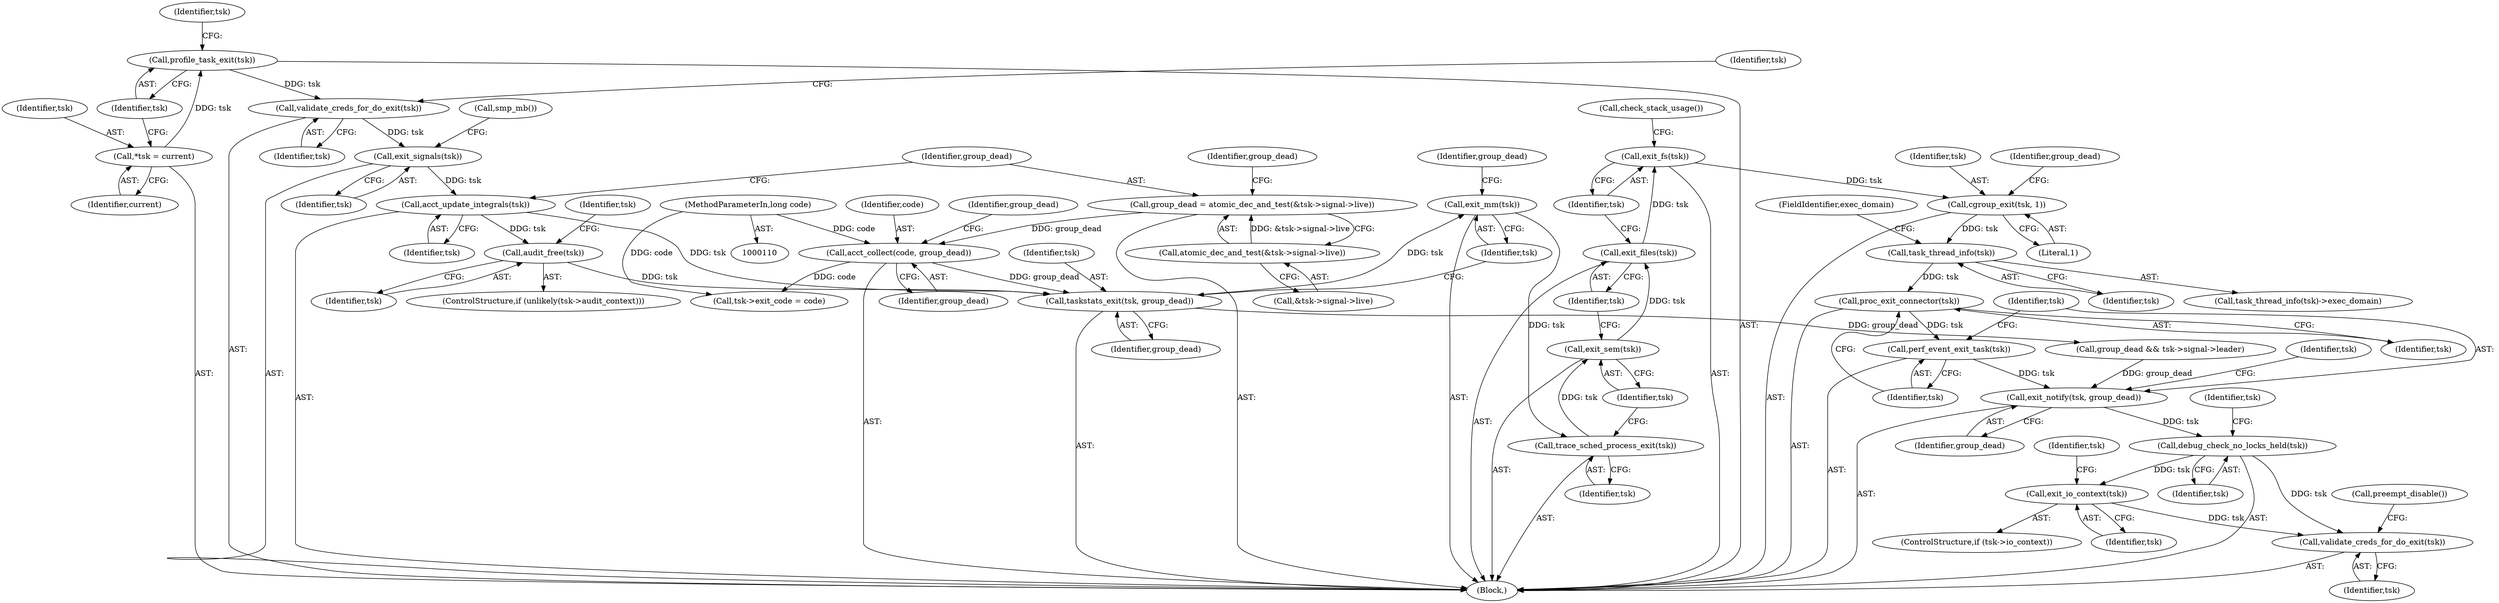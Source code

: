 digraph "0_linux_b69f2292063d2caf37ca9aec7d63ded203701bf3_0@API" {
"1000263" [label="(Call,task_thread_info(tsk))"];
"1000247" [label="(Call,cgroup_exit(tsk, 1))"];
"1000243" [label="(Call,exit_fs(tsk))"];
"1000241" [label="(Call,exit_files(tsk))"];
"1000239" [label="(Call,exit_sem(tsk))"];
"1000237" [label="(Call,trace_sched_process_exit(tsk))"];
"1000232" [label="(Call,exit_mm(tsk))"];
"1000229" [label="(Call,taskstats_exit(tsk, group_dead))"];
"1000222" [label="(Call,audit_free(tsk))"];
"1000172" [label="(Call,acct_update_integrals(tsk))"];
"1000161" [label="(Call,exit_signals(tsk))"];
"1000142" [label="(Call,validate_creds_for_do_exit(tsk))"];
"1000118" [label="(Call,profile_task_exit(tsk))"];
"1000114" [label="(Call,*tsk = current)"];
"1000211" [label="(Call,acct_collect(code, group_dead))"];
"1000111" [label="(MethodParameterIn,long code)"];
"1000174" [label="(Call,group_dead = atomic_dec_and_test(&tsk->signal->live))"];
"1000176" [label="(Call,atomic_dec_and_test(&tsk->signal->live))"];
"1000267" [label="(Call,proc_exit_connector(tsk))"];
"1000269" [label="(Call,perf_event_exit_task(tsk))"];
"1000271" [label="(Call,exit_notify(tsk, group_dead))"];
"1000292" [label="(Call,debug_check_no_locks_held(tsk))"];
"1000303" [label="(Call,exit_io_context(tsk))"];
"1000313" [label="(Call,validate_creds_for_do_exit(tsk))"];
"1000315" [label="(Call,preempt_disable())"];
"1000222" [label="(Call,audit_free(tsk))"];
"1000177" [label="(Call,&tsk->signal->live)"];
"1000293" [label="(Identifier,tsk)"];
"1000239" [label="(Call,exit_sem(tsk))"];
"1000212" [label="(Identifier,code)"];
"1000272" [label="(Identifier,tsk)"];
"1000235" [label="(Identifier,group_dead)"];
"1000142" [label="(Call,validate_creds_for_do_exit(tsk))"];
"1000299" [label="(ControlStructure,if (tsk->io_context))"];
"1000248" [label="(Identifier,tsk)"];
"1000251" [label="(Call,group_dead && tsk->signal->leader)"];
"1000211" [label="(Call,acct_collect(code, group_dead))"];
"1000175" [label="(Identifier,group_dead)"];
"1000161" [label="(Call,exit_signals(tsk))"];
"1000242" [label="(Identifier,tsk)"];
"1000162" [label="(Identifier,tsk)"];
"1000244" [label="(Identifier,tsk)"];
"1000249" [label="(Literal,1)"];
"1000124" [label="(Identifier,tsk)"];
"1000111" [label="(MethodParameterIn,long code)"];
"1000148" [label="(Identifier,tsk)"];
"1000237" [label="(Call,trace_sched_process_exit(tsk))"];
"1000112" [label="(Block,)"];
"1000263" [label="(Call,task_thread_info(tsk))"];
"1000233" [label="(Identifier,tsk)"];
"1000240" [label="(Identifier,tsk)"];
"1000163" [label="(Call,smp_mb())"];
"1000173" [label="(Identifier,tsk)"];
"1000304" [label="(Identifier,tsk)"];
"1000262" [label="(Call,task_thread_info(tsk)->exec_domain)"];
"1000276" [label="(Identifier,tsk)"];
"1000217" [label="(ControlStructure,if (unlikely(tsk->audit_context)))"];
"1000230" [label="(Identifier,tsk)"];
"1000172" [label="(Call,acct_update_integrals(tsk))"];
"1000229" [label="(Call,taskstats_exit(tsk, group_dead))"];
"1000213" [label="(Identifier,group_dead)"];
"1000241" [label="(Call,exit_files(tsk))"];
"1000270" [label="(Identifier,tsk)"];
"1000232" [label="(Call,exit_mm(tsk))"];
"1000271" [label="(Call,exit_notify(tsk, group_dead))"];
"1000267" [label="(Call,proc_exit_connector(tsk))"];
"1000243" [label="(Call,exit_fs(tsk))"];
"1000115" [label="(Identifier,tsk)"];
"1000264" [label="(Identifier,tsk)"];
"1000114" [label="(Call,*tsk = current)"];
"1000184" [label="(Identifier,group_dead)"];
"1000303" [label="(Call,exit_io_context(tsk))"];
"1000313" [label="(Call,validate_creds_for_do_exit(tsk))"];
"1000118" [label="(Call,profile_task_exit(tsk))"];
"1000238" [label="(Identifier,tsk)"];
"1000119" [label="(Identifier,tsk)"];
"1000273" [label="(Identifier,group_dead)"];
"1000245" [label="(Call,check_stack_usage())"];
"1000143" [label="(Identifier,tsk)"];
"1000176" [label="(Call,atomic_dec_and_test(&tsk->signal->live))"];
"1000224" [label="(Call,tsk->exit_code = code)"];
"1000231" [label="(Identifier,group_dead)"];
"1000314" [label="(Identifier,tsk)"];
"1000174" [label="(Call,group_dead = atomic_dec_and_test(&tsk->signal->live))"];
"1000269" [label="(Call,perf_event_exit_task(tsk))"];
"1000292" [label="(Call,debug_check_no_locks_held(tsk))"];
"1000296" [label="(Identifier,tsk)"];
"1000223" [label="(Identifier,tsk)"];
"1000116" [label="(Identifier,current)"];
"1000215" [label="(Identifier,group_dead)"];
"1000252" [label="(Identifier,group_dead)"];
"1000247" [label="(Call,cgroup_exit(tsk, 1))"];
"1000307" [label="(Identifier,tsk)"];
"1000265" [label="(FieldIdentifier,exec_domain)"];
"1000226" [label="(Identifier,tsk)"];
"1000268" [label="(Identifier,tsk)"];
"1000263" -> "1000262"  [label="AST: "];
"1000263" -> "1000264"  [label="CFG: "];
"1000264" -> "1000263"  [label="AST: "];
"1000265" -> "1000263"  [label="CFG: "];
"1000247" -> "1000263"  [label="DDG: tsk"];
"1000263" -> "1000267"  [label="DDG: tsk"];
"1000247" -> "1000112"  [label="AST: "];
"1000247" -> "1000249"  [label="CFG: "];
"1000248" -> "1000247"  [label="AST: "];
"1000249" -> "1000247"  [label="AST: "];
"1000252" -> "1000247"  [label="CFG: "];
"1000243" -> "1000247"  [label="DDG: tsk"];
"1000243" -> "1000112"  [label="AST: "];
"1000243" -> "1000244"  [label="CFG: "];
"1000244" -> "1000243"  [label="AST: "];
"1000245" -> "1000243"  [label="CFG: "];
"1000241" -> "1000243"  [label="DDG: tsk"];
"1000241" -> "1000112"  [label="AST: "];
"1000241" -> "1000242"  [label="CFG: "];
"1000242" -> "1000241"  [label="AST: "];
"1000244" -> "1000241"  [label="CFG: "];
"1000239" -> "1000241"  [label="DDG: tsk"];
"1000239" -> "1000112"  [label="AST: "];
"1000239" -> "1000240"  [label="CFG: "];
"1000240" -> "1000239"  [label="AST: "];
"1000242" -> "1000239"  [label="CFG: "];
"1000237" -> "1000239"  [label="DDG: tsk"];
"1000237" -> "1000112"  [label="AST: "];
"1000237" -> "1000238"  [label="CFG: "];
"1000238" -> "1000237"  [label="AST: "];
"1000240" -> "1000237"  [label="CFG: "];
"1000232" -> "1000237"  [label="DDG: tsk"];
"1000232" -> "1000112"  [label="AST: "];
"1000232" -> "1000233"  [label="CFG: "];
"1000233" -> "1000232"  [label="AST: "];
"1000235" -> "1000232"  [label="CFG: "];
"1000229" -> "1000232"  [label="DDG: tsk"];
"1000229" -> "1000112"  [label="AST: "];
"1000229" -> "1000231"  [label="CFG: "];
"1000230" -> "1000229"  [label="AST: "];
"1000231" -> "1000229"  [label="AST: "];
"1000233" -> "1000229"  [label="CFG: "];
"1000222" -> "1000229"  [label="DDG: tsk"];
"1000172" -> "1000229"  [label="DDG: tsk"];
"1000211" -> "1000229"  [label="DDG: group_dead"];
"1000229" -> "1000251"  [label="DDG: group_dead"];
"1000222" -> "1000217"  [label="AST: "];
"1000222" -> "1000223"  [label="CFG: "];
"1000223" -> "1000222"  [label="AST: "];
"1000226" -> "1000222"  [label="CFG: "];
"1000172" -> "1000222"  [label="DDG: tsk"];
"1000172" -> "1000112"  [label="AST: "];
"1000172" -> "1000173"  [label="CFG: "];
"1000173" -> "1000172"  [label="AST: "];
"1000175" -> "1000172"  [label="CFG: "];
"1000161" -> "1000172"  [label="DDG: tsk"];
"1000161" -> "1000112"  [label="AST: "];
"1000161" -> "1000162"  [label="CFG: "];
"1000162" -> "1000161"  [label="AST: "];
"1000163" -> "1000161"  [label="CFG: "];
"1000142" -> "1000161"  [label="DDG: tsk"];
"1000142" -> "1000112"  [label="AST: "];
"1000142" -> "1000143"  [label="CFG: "];
"1000143" -> "1000142"  [label="AST: "];
"1000148" -> "1000142"  [label="CFG: "];
"1000118" -> "1000142"  [label="DDG: tsk"];
"1000118" -> "1000112"  [label="AST: "];
"1000118" -> "1000119"  [label="CFG: "];
"1000119" -> "1000118"  [label="AST: "];
"1000124" -> "1000118"  [label="CFG: "];
"1000114" -> "1000118"  [label="DDG: tsk"];
"1000114" -> "1000112"  [label="AST: "];
"1000114" -> "1000116"  [label="CFG: "];
"1000115" -> "1000114"  [label="AST: "];
"1000116" -> "1000114"  [label="AST: "];
"1000119" -> "1000114"  [label="CFG: "];
"1000211" -> "1000112"  [label="AST: "];
"1000211" -> "1000213"  [label="CFG: "];
"1000212" -> "1000211"  [label="AST: "];
"1000213" -> "1000211"  [label="AST: "];
"1000215" -> "1000211"  [label="CFG: "];
"1000111" -> "1000211"  [label="DDG: code"];
"1000174" -> "1000211"  [label="DDG: group_dead"];
"1000211" -> "1000224"  [label="DDG: code"];
"1000111" -> "1000110"  [label="AST: "];
"1000111" -> "1000224"  [label="DDG: code"];
"1000174" -> "1000112"  [label="AST: "];
"1000174" -> "1000176"  [label="CFG: "];
"1000175" -> "1000174"  [label="AST: "];
"1000176" -> "1000174"  [label="AST: "];
"1000184" -> "1000174"  [label="CFG: "];
"1000176" -> "1000174"  [label="DDG: &tsk->signal->live"];
"1000176" -> "1000177"  [label="CFG: "];
"1000177" -> "1000176"  [label="AST: "];
"1000267" -> "1000112"  [label="AST: "];
"1000267" -> "1000268"  [label="CFG: "];
"1000268" -> "1000267"  [label="AST: "];
"1000270" -> "1000267"  [label="CFG: "];
"1000267" -> "1000269"  [label="DDG: tsk"];
"1000269" -> "1000112"  [label="AST: "];
"1000269" -> "1000270"  [label="CFG: "];
"1000270" -> "1000269"  [label="AST: "];
"1000272" -> "1000269"  [label="CFG: "];
"1000269" -> "1000271"  [label="DDG: tsk"];
"1000271" -> "1000112"  [label="AST: "];
"1000271" -> "1000273"  [label="CFG: "];
"1000272" -> "1000271"  [label="AST: "];
"1000273" -> "1000271"  [label="AST: "];
"1000276" -> "1000271"  [label="CFG: "];
"1000251" -> "1000271"  [label="DDG: group_dead"];
"1000271" -> "1000292"  [label="DDG: tsk"];
"1000292" -> "1000112"  [label="AST: "];
"1000292" -> "1000293"  [label="CFG: "];
"1000293" -> "1000292"  [label="AST: "];
"1000296" -> "1000292"  [label="CFG: "];
"1000292" -> "1000303"  [label="DDG: tsk"];
"1000292" -> "1000313"  [label="DDG: tsk"];
"1000303" -> "1000299"  [label="AST: "];
"1000303" -> "1000304"  [label="CFG: "];
"1000304" -> "1000303"  [label="AST: "];
"1000307" -> "1000303"  [label="CFG: "];
"1000303" -> "1000313"  [label="DDG: tsk"];
"1000313" -> "1000112"  [label="AST: "];
"1000313" -> "1000314"  [label="CFG: "];
"1000314" -> "1000313"  [label="AST: "];
"1000315" -> "1000313"  [label="CFG: "];
}

